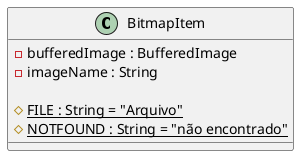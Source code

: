 @startuml BitmapItem

class BitmapItem {

  - bufferedImage : BufferedImage
  - imageName : String

  # {static} FILE : String = "Arquivo"
  # {static} NOTFOUND : String = "não encontrado"

}

@enduml
